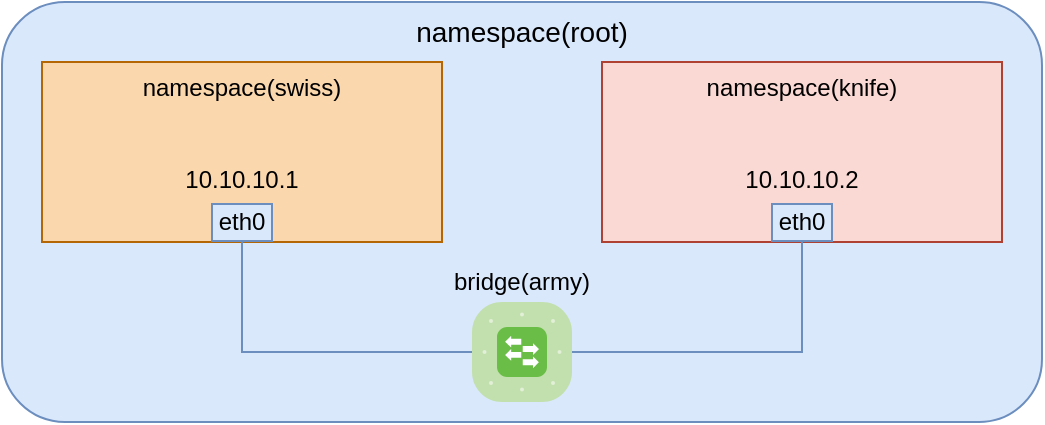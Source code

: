 <mxfile version="20.8.20" type="github">
  <diagram name="Page-1" id="197159a0-c6a4-9194-75a8-e4174976684c">
    <mxGraphModel dx="1226" dy="678" grid="1" gridSize="10" guides="1" tooltips="1" connect="1" arrows="1" fold="1" page="1" pageScale="1.5" pageWidth="1169" pageHeight="826" background="none" math="0" shadow="0">
      <root>
        <mxCell id="0" style=";html=1;" />
        <mxCell id="1" style=";html=1;" parent="0" />
        <mxCell id="1257a543d1cacc4b-43" value="namespace(root)" style="whiteSpace=wrap;html=1;fillColor=#dae8fc;fontSize=14;strokeColor=#6c8ebf;verticalAlign=top;comic=0;rounded=1;glass=0;shadow=0;" parent="1" vertex="1">
          <mxGeometry x="340" y="340" width="520" height="210" as="geometry" />
        </mxCell>
        <mxCell id="VmguVuheI7iyILMBJv4f-1" value="" style="rounded=0;whiteSpace=wrap;html=1;fillColor=#fad7ac;strokeColor=#b46504;comic=0;glass=0;shadow=0;" parent="1" vertex="1">
          <mxGeometry x="360" y="370" width="200" height="90" as="geometry" />
        </mxCell>
        <mxCell id="VmguVuheI7iyILMBJv4f-2" value="" style="rounded=0;whiteSpace=wrap;html=1;fillColor=#fad9d5;strokeColor=#ae4132;comic=0;glass=0;shadow=0;" parent="1" vertex="1">
          <mxGeometry x="640" y="370" width="200" height="90" as="geometry" />
        </mxCell>
        <mxCell id="VmguVuheI7iyILMBJv4f-15" value="eth0" style="rounded=0;whiteSpace=wrap;html=1;comic=0;strokeColor=#6c8ebf;fillColor=#dae8fc;" parent="1" vertex="1">
          <mxGeometry x="445" y="441" width="30" height="18.5" as="geometry" />
        </mxCell>
        <mxCell id="VmguVuheI7iyILMBJv4f-16" value="eth0" style="rounded=0;whiteSpace=wrap;html=1;comic=0;strokeColor=#6c8ebf;fillColor=#dae8fc;" parent="1" vertex="1">
          <mxGeometry x="725" y="441" width="30" height="18.5" as="geometry" />
        </mxCell>
        <mxCell id="VmguVuheI7iyILMBJv4f-19" value="" style="endArrow=none;html=1;entryX=0.5;entryY=1;entryDx=0;entryDy=0;exitX=0;exitY=0.5;exitDx=0;exitDy=0;strokeColor=#6c8ebf;rounded=0;fillColor=#dae8fc;strokeWidth=1;comic=0;exitPerimeter=0;" parent="1" source="O58Klws4it5AZGtY7ZvP-3" target="VmguVuheI7iyILMBJv4f-15" edge="1">
          <mxGeometry width="50" height="50" relative="1" as="geometry">
            <mxPoint x="570" y="530" as="sourcePoint" />
            <mxPoint x="430" y="690" as="targetPoint" />
            <Array as="points">
              <mxPoint x="460" y="515" />
            </Array>
          </mxGeometry>
        </mxCell>
        <mxCell id="VmguVuheI7iyILMBJv4f-20" value="" style="endArrow=none;html=1;entryX=0.5;entryY=1;entryDx=0;entryDy=0;exitX=1;exitY=0.5;exitDx=0;exitDy=0;strokeColor=#6c8ebf;rounded=0;fillColor=#dae8fc;strokeWidth=1;comic=0;exitPerimeter=0;" parent="1" source="O58Klws4it5AZGtY7ZvP-3" target="VmguVuheI7iyILMBJv4f-16" edge="1">
          <mxGeometry width="50" height="50" relative="1" as="geometry">
            <mxPoint x="630" y="530" as="sourcePoint" />
            <mxPoint x="470" y="478.5" as="targetPoint" />
            <Array as="points">
              <mxPoint x="740" y="515" />
            </Array>
          </mxGeometry>
        </mxCell>
        <mxCell id="VmguVuheI7iyILMBJv4f-25" value="namespace(swiss)" style="text;html=1;strokeColor=none;fillColor=none;align=center;verticalAlign=middle;whiteSpace=wrap;rounded=0;comic=0;" parent="1" vertex="1">
          <mxGeometry x="410" y="373" width="100" height="20" as="geometry" />
        </mxCell>
        <mxCell id="VmguVuheI7iyILMBJv4f-26" value="namespace(knife)" style="text;html=1;strokeColor=none;fillColor=none;align=center;verticalAlign=middle;whiteSpace=wrap;rounded=0;comic=0;" parent="1" vertex="1">
          <mxGeometry x="690" y="373" width="100" height="20" as="geometry" />
        </mxCell>
        <mxCell id="VmguVuheI7iyILMBJv4f-27" value="bridge(army)" style="text;html=1;strokeColor=none;fillColor=none;align=center;verticalAlign=middle;whiteSpace=wrap;rounded=0;comic=0;" parent="1" vertex="1">
          <mxGeometry x="550" y="470" width="100" height="20" as="geometry" />
        </mxCell>
        <mxCell id="VmguVuheI7iyILMBJv4f-30" value="10.10.10.1" style="text;html=1;strokeColor=none;fillColor=none;align=center;verticalAlign=middle;whiteSpace=wrap;rounded=0;comic=0;" parent="1" vertex="1">
          <mxGeometry x="410" y="419" width="100" height="20" as="geometry" />
        </mxCell>
        <mxCell id="VmguVuheI7iyILMBJv4f-31" value="10.10.10.2" style="text;html=1;strokeColor=none;fillColor=none;align=center;verticalAlign=middle;whiteSpace=wrap;rounded=0;comic=0;" parent="1" vertex="1">
          <mxGeometry x="690" y="419" width="100" height="20" as="geometry" />
        </mxCell>
        <mxCell id="O58Klws4it5AZGtY7ZvP-3" value="" style="verticalLabelPosition=bottom;sketch=0;html=1;fillColor=#6ABD46;strokeColor=#ffffff;verticalAlign=top;align=center;points=[[0.085,0.085,0],[0.915,0.085,0],[0.915,0.915,0],[0.085,0.915,0],[0.25,0,0],[0.5,0,0],[0.75,0,0],[1,0.25,0],[1,0.5,0],[1,0.75,0],[0.75,1,0],[0.5,1,0],[0.25,1,0],[0,0.75,0],[0,0.5,0],[0,0.25,0]];pointerEvents=1;shape=mxgraph.cisco_safe.compositeIcon;bgIcon=mxgraph.cisco_safe.architecture.generic_appliance;resIcon=mxgraph.cisco_safe.architecture.switch;" vertex="1" parent="1">
          <mxGeometry x="575" y="490" width="50" height="50" as="geometry" />
        </mxCell>
      </root>
    </mxGraphModel>
  </diagram>
</mxfile>
